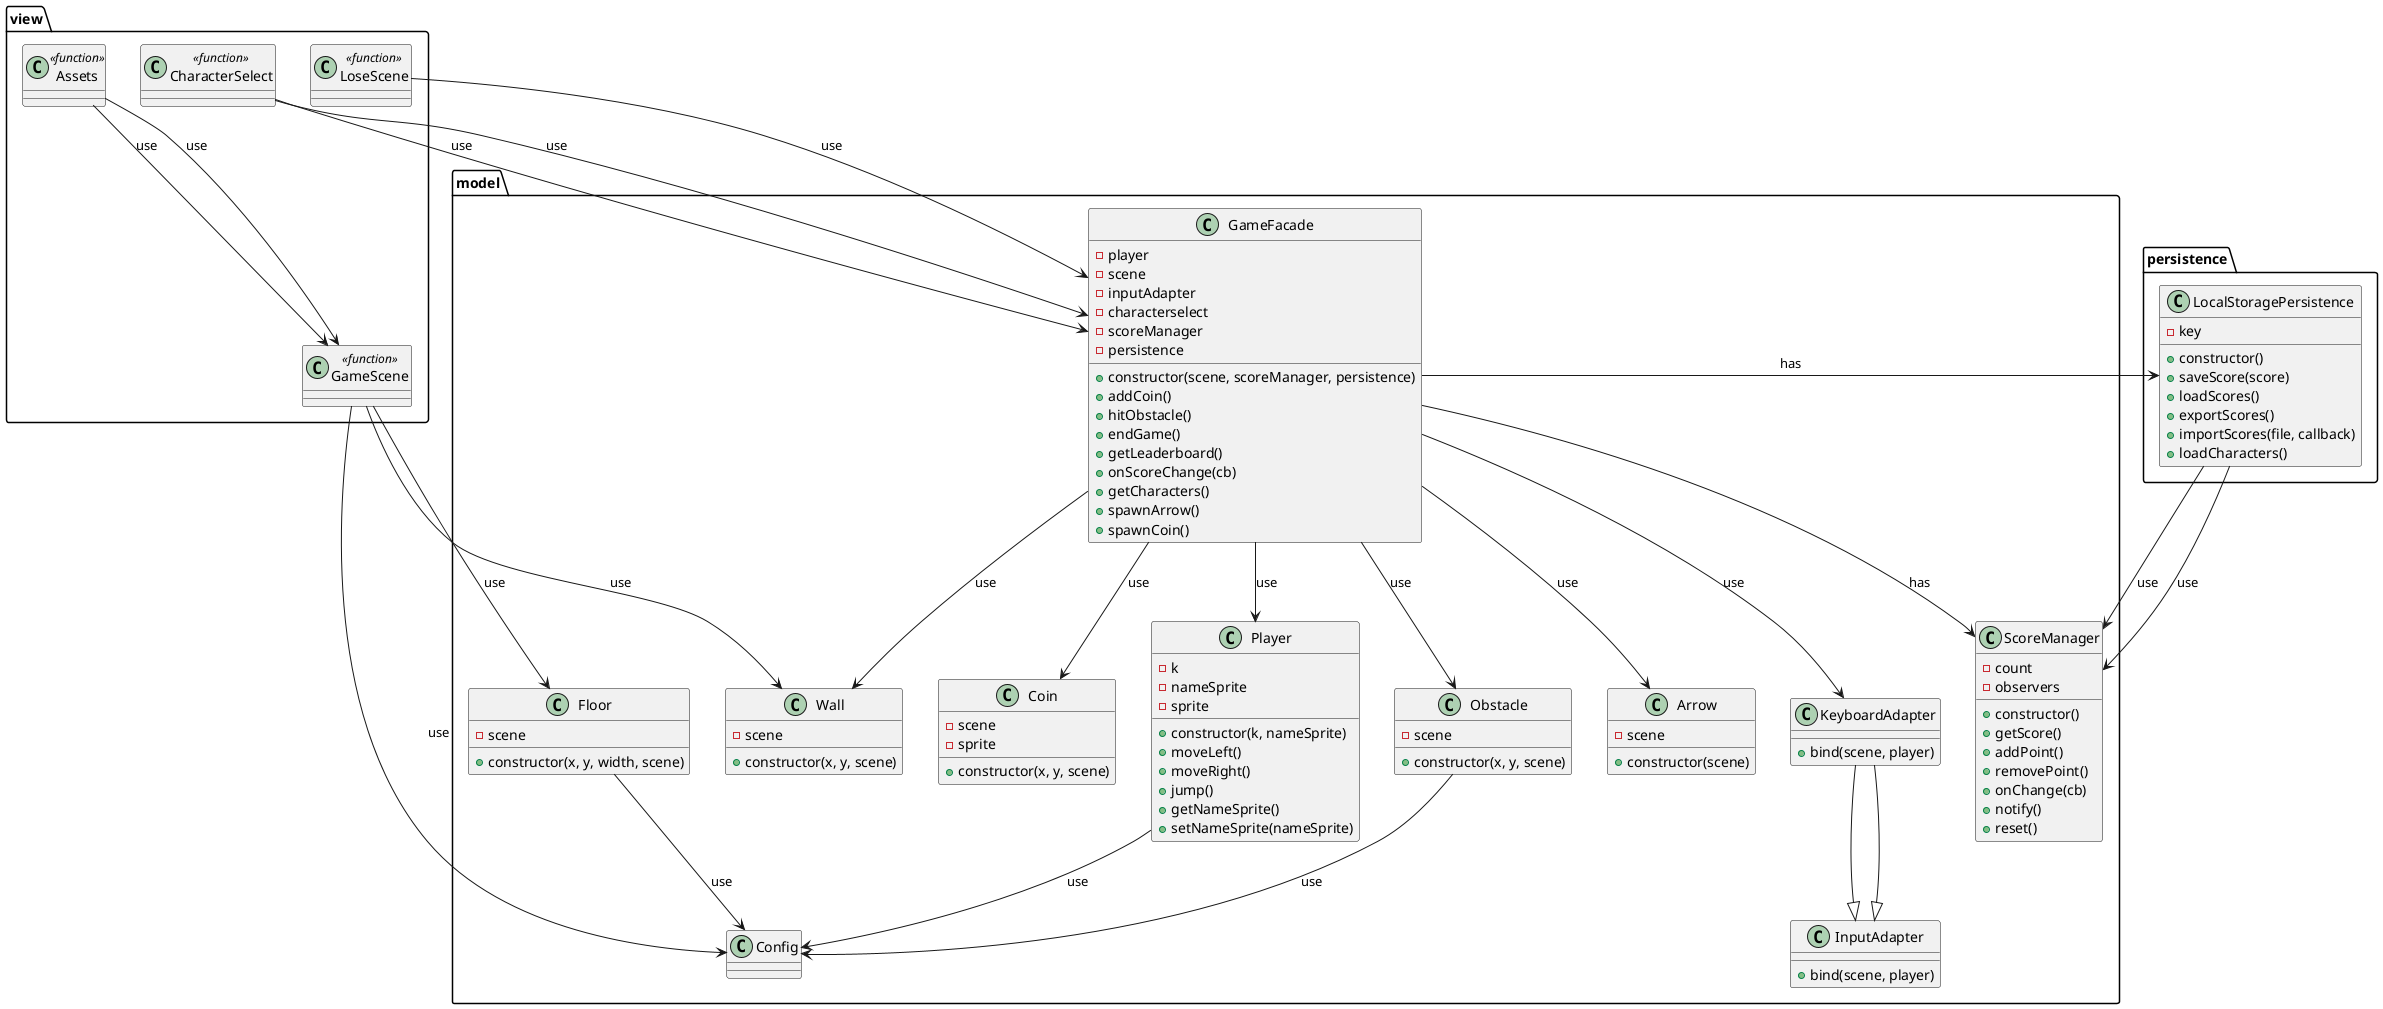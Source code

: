 @startuml

package model {
	class GameFacade {
		- player
		- scene
		- inputAdapter
		- characterselect
		- scoreManager
		- persistence
		+ constructor(scene, scoreManager, persistence)
		+ addCoin()
		+ hitObstacle()
		+ endGame()
		+ getLeaderboard()
		+ onScoreChange(cb)
		+ getCharacters()
		+ spawnArrow()
		+ spawnCoin()
	}
	class Arrow {
		- scene
		+ constructor(scene)
	}
	class Wall {
		- scene
		+ constructor(x, y, scene)
	}
	class ScoreManager {
		- count
		- observers
		+ constructor()
		+ getScore()
		+ addPoint()
		+ removePoint()
		+ onChange(cb)
		+ notify()
		+ reset()
	}
	class Player {
		- k
		- nameSprite
		- sprite
		+ constructor(k, nameSprite)
		+ moveLeft()
		+ moveRight()
		+ jump()
		+ getNameSprite()
		+ setNameSprite(nameSprite)
	}
	class Obstacle {
		- scene
		+ constructor(x, y, scene)
	}
	class KeyboardAdapter extends InputAdapter {
		+ bind(scene, player)
	}
	class InputAdapter {
		+ bind(scene, player)
	}
	class Floor {
		- scene
		+ constructor(x, y, width, scene)
	}
	class Coin {
		- scene
		- sprite
		+ constructor(x, y, scene)
	}
}

package persistence {
	class LocalStoragePersistence {
		- key
		+ constructor()
		+ saveScore(score)
		+ loadScores()
		+ exportScores()
		+ importScores(file, callback)
		+ loadCharacters()
	}
}

package view {
	class GameScene <<function>>
	class LoseScene <<function>>
	class CharacterSelect <<function>>
	class Assets <<function>>
}

model.KeyboardAdapter --|> model.InputAdapter
model.GameFacade --> model.Player : «use»
model.GameFacade --> model.Arrow : «use»
model.GameFacade --> model.Obstacle : «use»
model.GameFacade --> model.Coin : «use»
model.GameFacade --> model.Wall : «use»
model.GameFacade --> model.KeyboardAdapter : «use»
model.GameFacade --> model.ScoreManager : «has»
model.GameFacade --> persistence.LocalStoragePersistence : «has»
model.Player --> model.Config : «use»
model.Obstacle --> model.Config : «use»
model.Floor --> model.Config : «use»
view.GameScene --> model.Wall : «use»
view.GameScene --> model.Floor : «use»
view.GameScene --> model.Config : «use»
view.LoseScene --> model.GameFacade : «use»
view.CharacterSelect --> model.GameFacade : «use»
persistence.LocalStoragePersistence --> model.ScoreManager : «use»
view.Assets --> view.GameScene : «use»
	view.CharacterSelect --> model.GameFacade : «use»
	persistence.LocalStoragePersistence --> model.ScoreManager : «use»
	view.Assets --> view.GameScene : «use»
@enduml